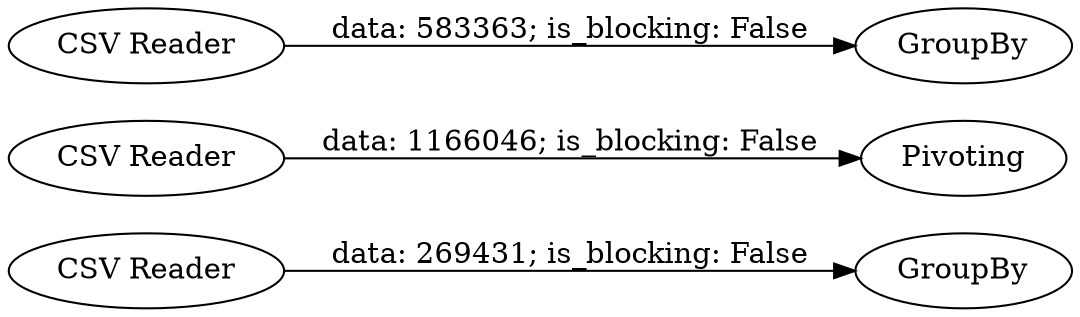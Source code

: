 digraph {
	"-4661430750317232929_5" [label=GroupBy]
	"-4661430750317232929_4" [label="CSV Reader"]
	"-4661430750317232929_3" [label="CSV Reader"]
	"-4661430750317232929_6" [label=GroupBy]
	"-4661430750317232929_7" [label=Pivoting]
	"-4661430750317232929_1" [label="CSV Reader"]
	"-4661430750317232929_1" -> "-4661430750317232929_5" [label="data: 269431; is_blocking: False"]
	"-4661430750317232929_4" -> "-4661430750317232929_7" [label="data: 1166046; is_blocking: False"]
	"-4661430750317232929_3" -> "-4661430750317232929_6" [label="data: 583363; is_blocking: False"]
	rankdir=LR
}
